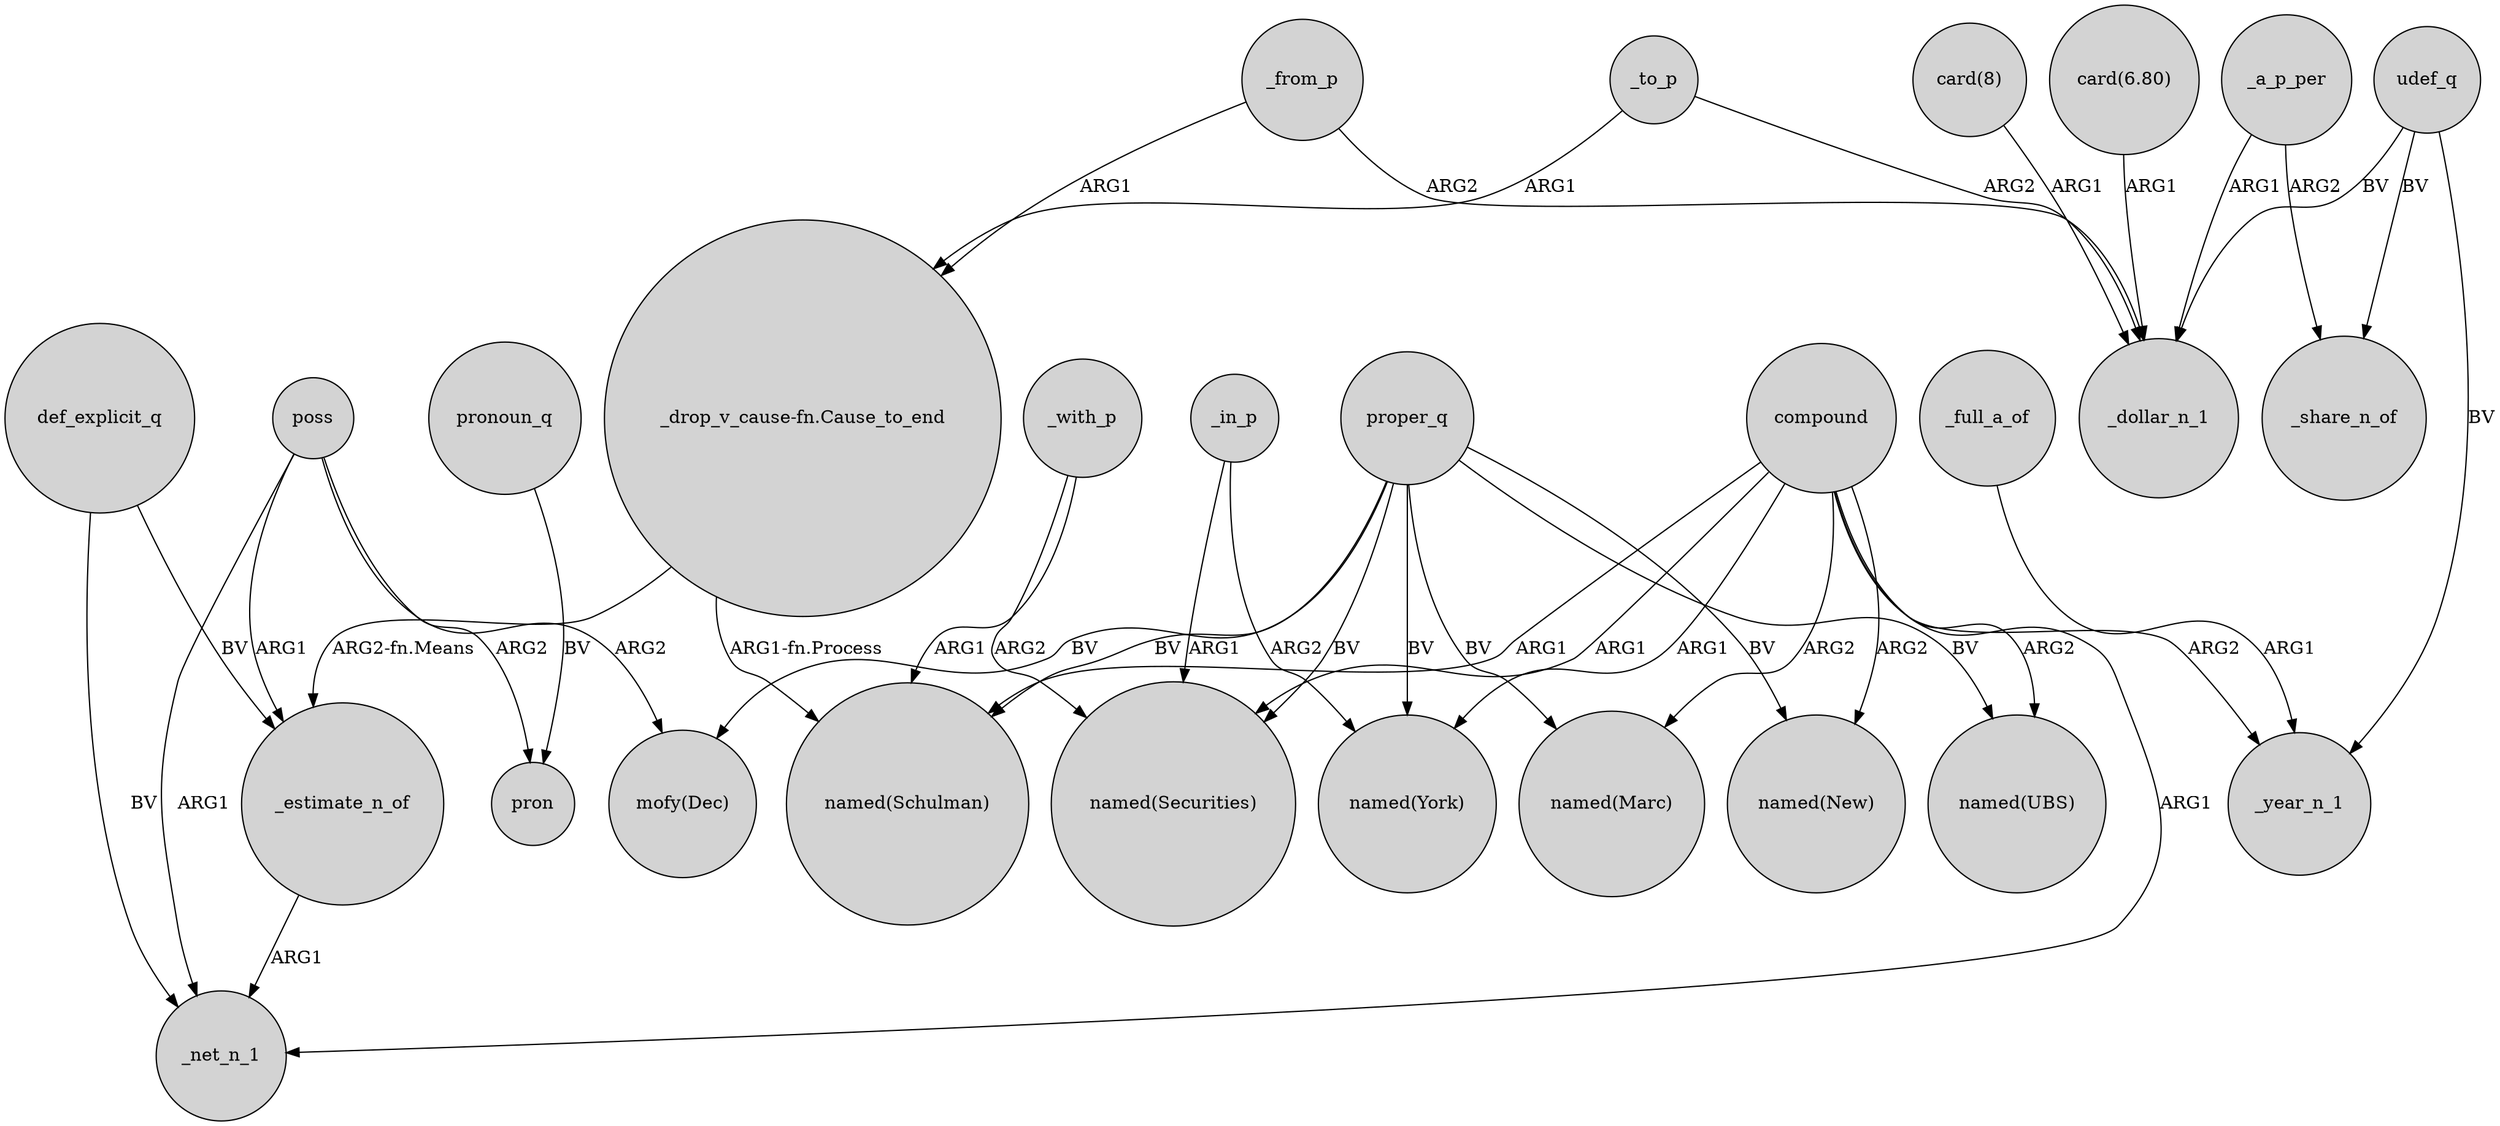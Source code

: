 digraph {
	node [shape=circle style=filled]
	def_explicit_q -> _net_n_1 [label=BV]
	_with_p -> "named(Securities)" [label=ARG2]
	def_explicit_q -> _estimate_n_of [label=BV]
	proper_q -> "named(Schulman)" [label=BV]
	compound -> "named(Schulman)" [label=ARG1]
	proper_q -> "named(Securities)" [label=BV]
	poss -> _estimate_n_of [label=ARG1]
	compound -> "named(New)" [label=ARG2]
	proper_q -> "named(Marc)" [label=BV]
	_full_a_of -> _year_n_1 [label=ARG1]
	proper_q -> "named(New)" [label=BV]
	proper_q -> "named(UBS)" [label=BV]
	"_drop_v_cause-fn.Cause_to_end" -> "named(Schulman)" [label="ARG1-fn.Process"]
	_to_p -> _dollar_n_1 [label=ARG2]
	"card(6.80)" -> _dollar_n_1 [label=ARG1]
	_from_p -> "_drop_v_cause-fn.Cause_to_end" [label=ARG1]
	_to_p -> "_drop_v_cause-fn.Cause_to_end" [label=ARG1]
	proper_q -> "named(York)" [label=BV]
	pronoun_q -> pron [label=BV]
	proper_q -> "mofy(Dec)" [label=BV]
	poss -> pron [label=ARG2]
	compound -> _year_n_1 [label=ARG2]
	_a_p_per -> _share_n_of [label=ARG2]
	_in_p -> "named(York)" [label=ARG2]
	poss -> "mofy(Dec)" [label=ARG2]
	udef_q -> _share_n_of [label=BV]
	compound -> _net_n_1 [label=ARG1]
	udef_q -> _dollar_n_1 [label=BV]
	compound -> "named(Marc)" [label=ARG2]
	"card(8)" -> _dollar_n_1 [label=ARG1]
	_a_p_per -> _dollar_n_1 [label=ARG1]
	udef_q -> _year_n_1 [label=BV]
	compound -> "named(UBS)" [label=ARG2]
	_estimate_n_of -> _net_n_1 [label=ARG1]
	"_drop_v_cause-fn.Cause_to_end" -> _estimate_n_of [label="ARG2-fn.Means"]
	_in_p -> "named(Securities)" [label=ARG1]
	compound -> "named(York)" [label=ARG1]
	_from_p -> _dollar_n_1 [label=ARG2]
	poss -> _net_n_1 [label=ARG1]
	_with_p -> "named(Schulman)" [label=ARG1]
	compound -> "named(Securities)" [label=ARG1]
}
